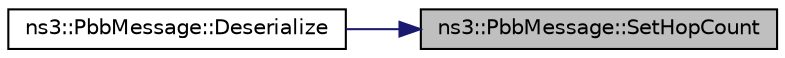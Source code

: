 digraph "ns3::PbbMessage::SetHopCount"
{
 // LATEX_PDF_SIZE
  edge [fontname="Helvetica",fontsize="10",labelfontname="Helvetica",labelfontsize="10"];
  node [fontname="Helvetica",fontsize="10",shape=record];
  rankdir="RL";
  Node1 [label="ns3::PbbMessage::SetHopCount",height=0.2,width=0.4,color="black", fillcolor="grey75", style="filled", fontcolor="black",tooltip="Sets the current number of hops this message has traveled."];
  Node1 -> Node2 [dir="back",color="midnightblue",fontsize="10",style="solid",fontname="Helvetica"];
  Node2 [label="ns3::PbbMessage::Deserialize",height=0.2,width=0.4,color="black", fillcolor="white", style="filled",URL="$classns3_1_1_pbb_message.html#a3944565e6d2d90e063fcc30287e941d8",tooltip="Deserializes a message from the specified buffer."];
}
